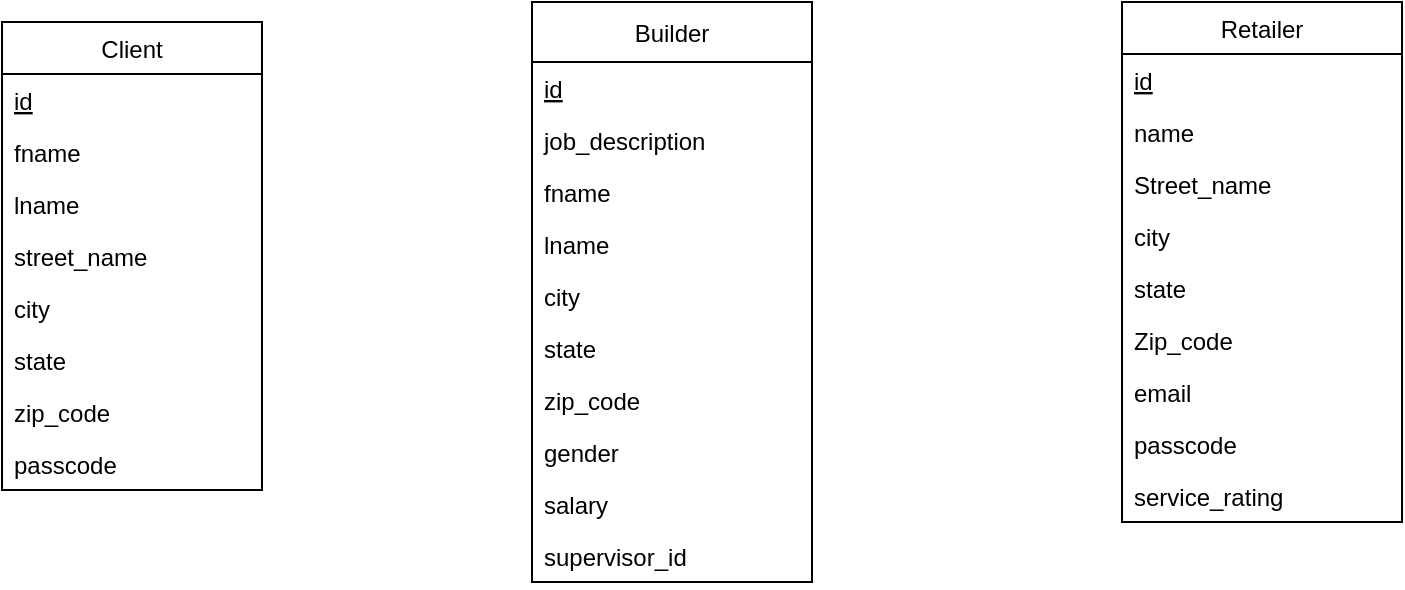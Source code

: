 <mxfile version="15.5.8" type="device"><diagram id="mHvtvC3Lte3Z6Vf82_89" name="Page-1"><mxGraphModel dx="994" dy="547" grid="1" gridSize="10" guides="1" tooltips="1" connect="1" arrows="1" fold="1" page="1" pageScale="1" pageWidth="850" pageHeight="1100" math="0" shadow="0"><root><mxCell id="0"/><mxCell id="1" parent="0"/><mxCell id="ZL5KUPXlELCcMeXXow66-1" value="Client" style="swimlane;fontStyle=0;childLayout=stackLayout;horizontal=1;startSize=26;fillColor=none;horizontalStack=0;resizeParent=1;resizeParentMax=0;resizeLast=0;collapsible=1;marginBottom=0;" vertex="1" parent="1"><mxGeometry x="90" y="100" width="130" height="234" as="geometry"/></mxCell><mxCell id="ZL5KUPXlELCcMeXXow66-2" value="id" style="text;strokeColor=none;fillColor=none;align=left;verticalAlign=top;spacingLeft=4;spacingRight=4;overflow=hidden;rotatable=0;points=[[0,0.5],[1,0.5]];portConstraint=eastwest;fontStyle=4" vertex="1" parent="ZL5KUPXlELCcMeXXow66-1"><mxGeometry y="26" width="130" height="26" as="geometry"/></mxCell><mxCell id="ZL5KUPXlELCcMeXXow66-3" value="fname" style="text;strokeColor=none;fillColor=none;align=left;verticalAlign=top;spacingLeft=4;spacingRight=4;overflow=hidden;rotatable=0;points=[[0,0.5],[1,0.5]];portConstraint=eastwest;" vertex="1" parent="ZL5KUPXlELCcMeXXow66-1"><mxGeometry y="52" width="130" height="26" as="geometry"/></mxCell><mxCell id="ZL5KUPXlELCcMeXXow66-5" value="lname&#10;" style="text;strokeColor=none;fillColor=none;align=left;verticalAlign=top;spacingLeft=4;spacingRight=4;overflow=hidden;rotatable=0;points=[[0,0.5],[1,0.5]];portConstraint=eastwest;" vertex="1" parent="ZL5KUPXlELCcMeXXow66-1"><mxGeometry y="78" width="130" height="26" as="geometry"/></mxCell><mxCell id="ZL5KUPXlELCcMeXXow66-4" value="street_name" style="text;strokeColor=none;fillColor=none;align=left;verticalAlign=top;spacingLeft=4;spacingRight=4;overflow=hidden;rotatable=0;points=[[0,0.5],[1,0.5]];portConstraint=eastwest;" vertex="1" parent="ZL5KUPXlELCcMeXXow66-1"><mxGeometry y="104" width="130" height="26" as="geometry"/></mxCell><mxCell id="ZL5KUPXlELCcMeXXow66-7" value="city" style="text;strokeColor=none;fillColor=none;align=left;verticalAlign=top;spacingLeft=4;spacingRight=4;overflow=hidden;rotatable=0;points=[[0,0.5],[1,0.5]];portConstraint=eastwest;" vertex="1" parent="ZL5KUPXlELCcMeXXow66-1"><mxGeometry y="130" width="130" height="26" as="geometry"/></mxCell><mxCell id="ZL5KUPXlELCcMeXXow66-8" value="state" style="text;strokeColor=none;fillColor=none;align=left;verticalAlign=top;spacingLeft=4;spacingRight=4;overflow=hidden;rotatable=0;points=[[0,0.5],[1,0.5]];portConstraint=eastwest;" vertex="1" parent="ZL5KUPXlELCcMeXXow66-1"><mxGeometry y="156" width="130" height="26" as="geometry"/></mxCell><mxCell id="ZL5KUPXlELCcMeXXow66-9" value="zip_code" style="text;strokeColor=none;fillColor=none;align=left;verticalAlign=top;spacingLeft=4;spacingRight=4;overflow=hidden;rotatable=0;points=[[0,0.5],[1,0.5]];portConstraint=eastwest;" vertex="1" parent="ZL5KUPXlELCcMeXXow66-1"><mxGeometry y="182" width="130" height="26" as="geometry"/></mxCell><mxCell id="ZL5KUPXlELCcMeXXow66-6" value="passcode" style="text;strokeColor=none;fillColor=none;align=left;verticalAlign=top;spacingLeft=4;spacingRight=4;overflow=hidden;rotatable=0;points=[[0,0.5],[1,0.5]];portConstraint=eastwest;" vertex="1" parent="ZL5KUPXlELCcMeXXow66-1"><mxGeometry y="208" width="130" height="26" as="geometry"/></mxCell><mxCell id="ZL5KUPXlELCcMeXXow66-10" value="Builder" style="swimlane;fontStyle=0;childLayout=stackLayout;horizontal=1;startSize=30;fillColor=none;horizontalStack=0;resizeParent=1;resizeParentMax=0;resizeLast=0;collapsible=1;marginBottom=0;" vertex="1" parent="1"><mxGeometry x="355" y="90" width="140" height="290" as="geometry"/></mxCell><mxCell id="ZL5KUPXlELCcMeXXow66-11" value="id" style="text;strokeColor=none;fillColor=none;align=left;verticalAlign=top;spacingLeft=4;spacingRight=4;overflow=hidden;rotatable=0;points=[[0,0.5],[1,0.5]];portConstraint=eastwest;fontStyle=4" vertex="1" parent="ZL5KUPXlELCcMeXXow66-10"><mxGeometry y="30" width="140" height="26" as="geometry"/></mxCell><mxCell id="ZL5KUPXlELCcMeXXow66-12" value="job_description" style="text;strokeColor=none;fillColor=none;align=left;verticalAlign=top;spacingLeft=4;spacingRight=4;overflow=hidden;rotatable=0;points=[[0,0.5],[1,0.5]];portConstraint=eastwest;" vertex="1" parent="ZL5KUPXlELCcMeXXow66-10"><mxGeometry y="56" width="140" height="26" as="geometry"/></mxCell><mxCell id="ZL5KUPXlELCcMeXXow66-14" value="fname" style="text;strokeColor=none;fillColor=none;align=left;verticalAlign=top;spacingLeft=4;spacingRight=4;overflow=hidden;rotatable=0;points=[[0,0.5],[1,0.5]];portConstraint=eastwest;" vertex="1" parent="ZL5KUPXlELCcMeXXow66-10"><mxGeometry y="82" width="140" height="26" as="geometry"/></mxCell><mxCell id="ZL5KUPXlELCcMeXXow66-15" value="&#9;lname" style="text;strokeColor=none;fillColor=none;align=left;verticalAlign=top;spacingLeft=4;spacingRight=4;overflow=hidden;rotatable=0;points=[[0,0.5],[1,0.5]];portConstraint=eastwest;" vertex="1" parent="ZL5KUPXlELCcMeXXow66-10"><mxGeometry y="108" width="140" height="26" as="geometry"/></mxCell><mxCell id="ZL5KUPXlELCcMeXXow66-17" value="city" style="text;strokeColor=none;fillColor=none;align=left;verticalAlign=top;spacingLeft=4;spacingRight=4;overflow=hidden;rotatable=0;points=[[0,0.5],[1,0.5]];portConstraint=eastwest;" vertex="1" parent="ZL5KUPXlELCcMeXXow66-10"><mxGeometry y="134" width="140" height="26" as="geometry"/></mxCell><mxCell id="ZL5KUPXlELCcMeXXow66-18" value="state" style="text;strokeColor=none;fillColor=none;align=left;verticalAlign=top;spacingLeft=4;spacingRight=4;overflow=hidden;rotatable=0;points=[[0,0.5],[1,0.5]];portConstraint=eastwest;" vertex="1" parent="ZL5KUPXlELCcMeXXow66-10"><mxGeometry y="160" width="140" height="26" as="geometry"/></mxCell><mxCell id="ZL5KUPXlELCcMeXXow66-19" value="zip_code " style="text;strokeColor=none;fillColor=none;align=left;verticalAlign=top;spacingLeft=4;spacingRight=4;overflow=hidden;rotatable=0;points=[[0,0.5],[1,0.5]];portConstraint=eastwest;" vertex="1" parent="ZL5KUPXlELCcMeXXow66-10"><mxGeometry y="186" width="140" height="26" as="geometry"/></mxCell><mxCell id="ZL5KUPXlELCcMeXXow66-20" value="gender" style="text;strokeColor=none;fillColor=none;align=left;verticalAlign=top;spacingLeft=4;spacingRight=4;overflow=hidden;rotatable=0;points=[[0,0.5],[1,0.5]];portConstraint=eastwest;" vertex="1" parent="ZL5KUPXlELCcMeXXow66-10"><mxGeometry y="212" width="140" height="26" as="geometry"/></mxCell><mxCell id="ZL5KUPXlELCcMeXXow66-21" value="salary" style="text;strokeColor=none;fillColor=none;align=left;verticalAlign=top;spacingLeft=4;spacingRight=4;overflow=hidden;rotatable=0;points=[[0,0.5],[1,0.5]];portConstraint=eastwest;" vertex="1" parent="ZL5KUPXlELCcMeXXow66-10"><mxGeometry y="238" width="140" height="26" as="geometry"/></mxCell><mxCell id="ZL5KUPXlELCcMeXXow66-13" value="supervisor_id" style="text;strokeColor=none;fillColor=none;align=left;verticalAlign=top;spacingLeft=4;spacingRight=4;overflow=hidden;rotatable=0;points=[[0,0.5],[1,0.5]];portConstraint=eastwest;" vertex="1" parent="ZL5KUPXlELCcMeXXow66-10"><mxGeometry y="264" width="140" height="26" as="geometry"/></mxCell><mxCell id="ZL5KUPXlELCcMeXXow66-23" value=" Retailer" style="swimlane;fontStyle=0;childLayout=stackLayout;horizontal=1;startSize=26;fillColor=none;horizontalStack=0;resizeParent=1;resizeParentMax=0;resizeLast=0;collapsible=1;marginBottom=0;" vertex="1" parent="1"><mxGeometry x="650" y="90" width="140" height="260" as="geometry"/></mxCell><mxCell id="ZL5KUPXlELCcMeXXow66-24" value="id " style="text;strokeColor=none;fillColor=none;align=left;verticalAlign=top;spacingLeft=4;spacingRight=4;overflow=hidden;rotatable=0;points=[[0,0.5],[1,0.5]];portConstraint=eastwest;fontStyle=4" vertex="1" parent="ZL5KUPXlELCcMeXXow66-23"><mxGeometry y="26" width="140" height="26" as="geometry"/></mxCell><mxCell id="ZL5KUPXlELCcMeXXow66-25" value="name" style="text;strokeColor=none;fillColor=none;align=left;verticalAlign=top;spacingLeft=4;spacingRight=4;overflow=hidden;rotatable=0;points=[[0,0.5],[1,0.5]];portConstraint=eastwest;" vertex="1" parent="ZL5KUPXlELCcMeXXow66-23"><mxGeometry y="52" width="140" height="26" as="geometry"/></mxCell><mxCell id="ZL5KUPXlELCcMeXXow66-27" value="Street_name" style="text;strokeColor=none;fillColor=none;align=left;verticalAlign=top;spacingLeft=4;spacingRight=4;overflow=hidden;rotatable=0;points=[[0,0.5],[1,0.5]];portConstraint=eastwest;" vertex="1" parent="ZL5KUPXlELCcMeXXow66-23"><mxGeometry y="78" width="140" height="26" as="geometry"/></mxCell><mxCell id="ZL5KUPXlELCcMeXXow66-28" value="city" style="text;strokeColor=none;fillColor=none;align=left;verticalAlign=top;spacingLeft=4;spacingRight=4;overflow=hidden;rotatable=0;points=[[0,0.5],[1,0.5]];portConstraint=eastwest;" vertex="1" parent="ZL5KUPXlELCcMeXXow66-23"><mxGeometry y="104" width="140" height="26" as="geometry"/></mxCell><mxCell id="ZL5KUPXlELCcMeXXow66-29" value="state" style="text;strokeColor=none;fillColor=none;align=left;verticalAlign=top;spacingLeft=4;spacingRight=4;overflow=hidden;rotatable=0;points=[[0,0.5],[1,0.5]];portConstraint=eastwest;" vertex="1" parent="ZL5KUPXlELCcMeXXow66-23"><mxGeometry y="130" width="140" height="26" as="geometry"/></mxCell><mxCell id="ZL5KUPXlELCcMeXXow66-30" value="Zip_code" style="text;strokeColor=none;fillColor=none;align=left;verticalAlign=top;spacingLeft=4;spacingRight=4;overflow=hidden;rotatable=0;points=[[0,0.5],[1,0.5]];portConstraint=eastwest;" vertex="1" parent="ZL5KUPXlELCcMeXXow66-23"><mxGeometry y="156" width="140" height="26" as="geometry"/></mxCell><mxCell id="ZL5KUPXlELCcMeXXow66-31" value="&#9;email" style="text;strokeColor=none;fillColor=none;align=left;verticalAlign=top;spacingLeft=4;spacingRight=4;overflow=hidden;rotatable=0;points=[[0,0.5],[1,0.5]];portConstraint=eastwest;" vertex="1" parent="ZL5KUPXlELCcMeXXow66-23"><mxGeometry y="182" width="140" height="26" as="geometry"/></mxCell><mxCell id="ZL5KUPXlELCcMeXXow66-32" value="passcode" style="text;strokeColor=none;fillColor=none;align=left;verticalAlign=top;spacingLeft=4;spacingRight=4;overflow=hidden;rotatable=0;points=[[0,0.5],[1,0.5]];portConstraint=eastwest;" vertex="1" parent="ZL5KUPXlELCcMeXXow66-23"><mxGeometry y="208" width="140" height="26" as="geometry"/></mxCell><mxCell id="ZL5KUPXlELCcMeXXow66-26" value="service_rating" style="text;strokeColor=none;fillColor=none;align=left;verticalAlign=top;spacingLeft=4;spacingRight=4;overflow=hidden;rotatable=0;points=[[0,0.5],[1,0.5]];portConstraint=eastwest;" vertex="1" parent="ZL5KUPXlELCcMeXXow66-23"><mxGeometry y="234" width="140" height="26" as="geometry"/></mxCell></root></mxGraphModel></diagram></mxfile>